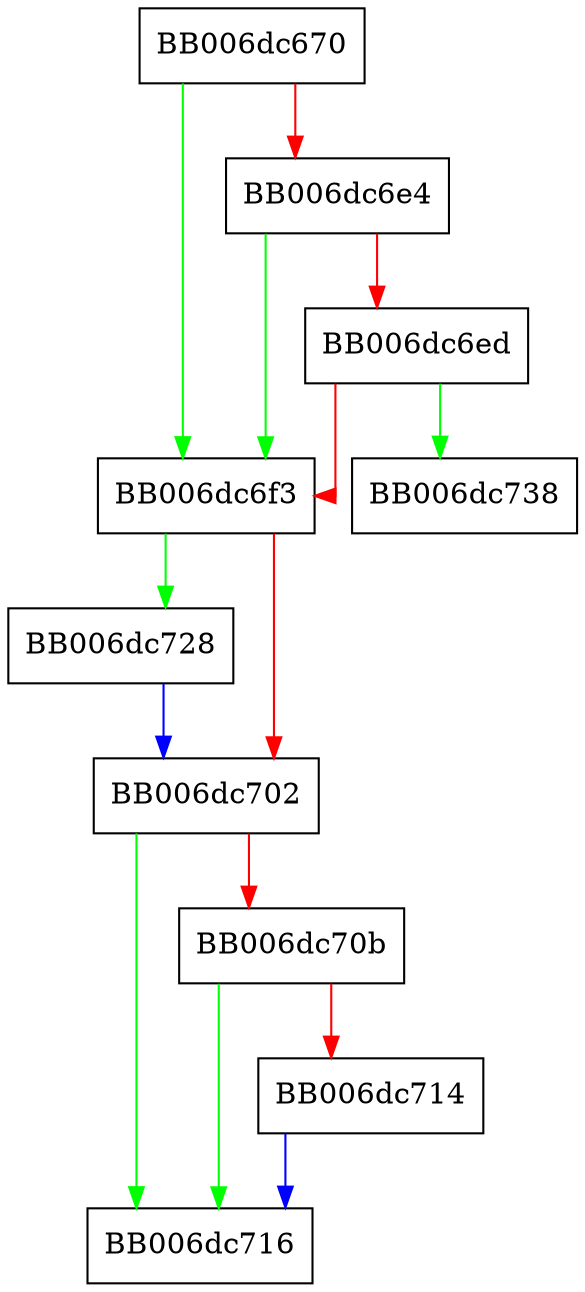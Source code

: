 digraph get_parent_reseed_count {
  node [shape="box"];
  graph [splines=ortho];
  BB006dc670 -> BB006dc6f3 [color="green"];
  BB006dc670 -> BB006dc6e4 [color="red"];
  BB006dc6e4 -> BB006dc6f3 [color="green"];
  BB006dc6e4 -> BB006dc6ed [color="red"];
  BB006dc6ed -> BB006dc738 [color="green"];
  BB006dc6ed -> BB006dc6f3 [color="red"];
  BB006dc6f3 -> BB006dc728 [color="green"];
  BB006dc6f3 -> BB006dc702 [color="red"];
  BB006dc702 -> BB006dc716 [color="green"];
  BB006dc702 -> BB006dc70b [color="red"];
  BB006dc70b -> BB006dc716 [color="green"];
  BB006dc70b -> BB006dc714 [color="red"];
  BB006dc714 -> BB006dc716 [color="blue"];
  BB006dc728 -> BB006dc702 [color="blue"];
}